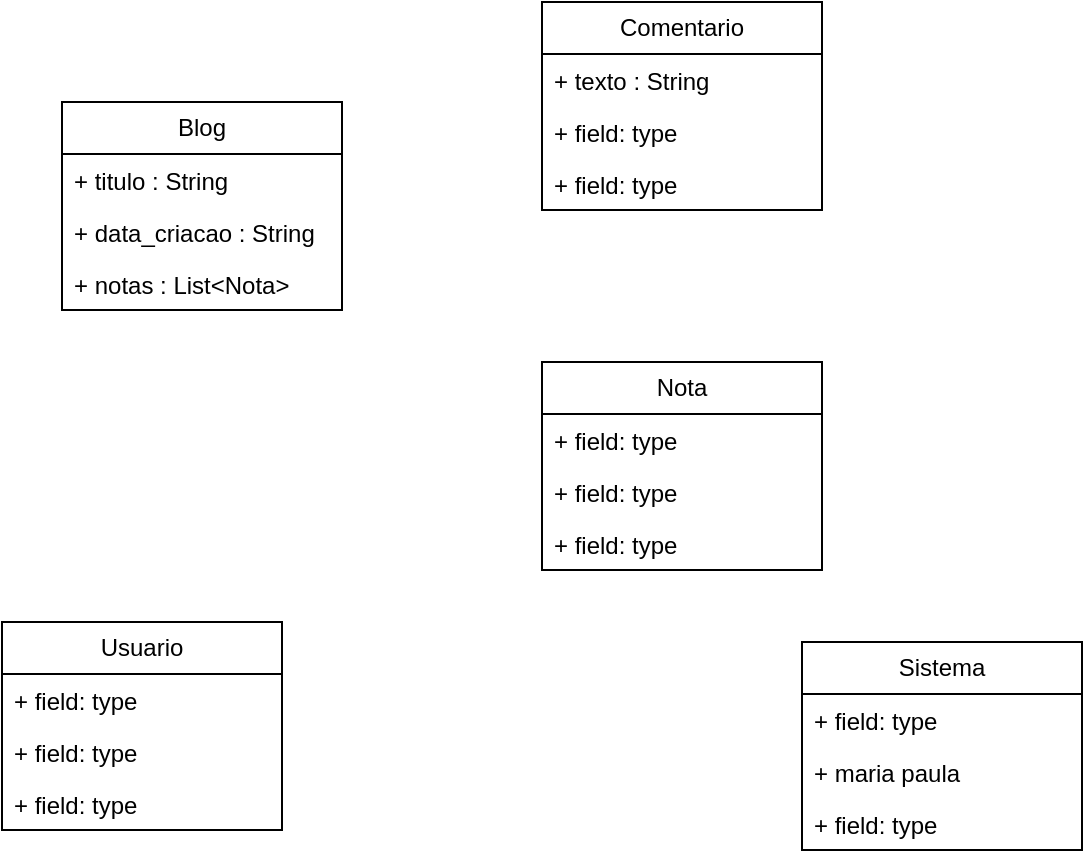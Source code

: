 <mxfile version="24.2.2" type="github">
  <diagram name="Página-1" id="iyrrCP6TEywEejSo60nh">
    <mxGraphModel dx="1050" dy="557" grid="1" gridSize="10" guides="1" tooltips="1" connect="1" arrows="1" fold="1" page="1" pageScale="1" pageWidth="827" pageHeight="1169" math="0" shadow="0">
      <root>
        <mxCell id="0" />
        <mxCell id="1" parent="0" />
        <mxCell id="DDcHHQ2G3Tn5dd6eih1u-1" value="Nota" style="swimlane;fontStyle=0;childLayout=stackLayout;horizontal=1;startSize=26;fillColor=none;horizontalStack=0;resizeParent=1;resizeParentMax=0;resizeLast=0;collapsible=1;marginBottom=0;whiteSpace=wrap;html=1;" vertex="1" parent="1">
          <mxGeometry x="340" y="240" width="140" height="104" as="geometry" />
        </mxCell>
        <mxCell id="DDcHHQ2G3Tn5dd6eih1u-2" value="+ field: type" style="text;strokeColor=none;fillColor=none;align=left;verticalAlign=top;spacingLeft=4;spacingRight=4;overflow=hidden;rotatable=0;points=[[0,0.5],[1,0.5]];portConstraint=eastwest;whiteSpace=wrap;html=1;" vertex="1" parent="DDcHHQ2G3Tn5dd6eih1u-1">
          <mxGeometry y="26" width="140" height="26" as="geometry" />
        </mxCell>
        <mxCell id="DDcHHQ2G3Tn5dd6eih1u-3" value="+ field: type" style="text;strokeColor=none;fillColor=none;align=left;verticalAlign=top;spacingLeft=4;spacingRight=4;overflow=hidden;rotatable=0;points=[[0,0.5],[1,0.5]];portConstraint=eastwest;whiteSpace=wrap;html=1;" vertex="1" parent="DDcHHQ2G3Tn5dd6eih1u-1">
          <mxGeometry y="52" width="140" height="26" as="geometry" />
        </mxCell>
        <mxCell id="DDcHHQ2G3Tn5dd6eih1u-4" value="+ field: type" style="text;strokeColor=none;fillColor=none;align=left;verticalAlign=top;spacingLeft=4;spacingRight=4;overflow=hidden;rotatable=0;points=[[0,0.5],[1,0.5]];portConstraint=eastwest;whiteSpace=wrap;html=1;" vertex="1" parent="DDcHHQ2G3Tn5dd6eih1u-1">
          <mxGeometry y="78" width="140" height="26" as="geometry" />
        </mxCell>
        <mxCell id="DDcHHQ2G3Tn5dd6eih1u-5" value="Blog" style="swimlane;fontStyle=0;childLayout=stackLayout;horizontal=1;startSize=26;fillColor=none;horizontalStack=0;resizeParent=1;resizeParentMax=0;resizeLast=0;collapsible=1;marginBottom=0;whiteSpace=wrap;html=1;" vertex="1" parent="1">
          <mxGeometry x="100" y="110" width="140" height="104" as="geometry" />
        </mxCell>
        <mxCell id="DDcHHQ2G3Tn5dd6eih1u-6" value="+ titulo : String" style="text;strokeColor=none;fillColor=none;align=left;verticalAlign=top;spacingLeft=4;spacingRight=4;overflow=hidden;rotatable=0;points=[[0,0.5],[1,0.5]];portConstraint=eastwest;whiteSpace=wrap;html=1;" vertex="1" parent="DDcHHQ2G3Tn5dd6eih1u-5">
          <mxGeometry y="26" width="140" height="26" as="geometry" />
        </mxCell>
        <mxCell id="DDcHHQ2G3Tn5dd6eih1u-7" value="+ data_criacao : String" style="text;strokeColor=none;fillColor=none;align=left;verticalAlign=top;spacingLeft=4;spacingRight=4;overflow=hidden;rotatable=0;points=[[0,0.5],[1,0.5]];portConstraint=eastwest;whiteSpace=wrap;html=1;" vertex="1" parent="DDcHHQ2G3Tn5dd6eih1u-5">
          <mxGeometry y="52" width="140" height="26" as="geometry" />
        </mxCell>
        <mxCell id="DDcHHQ2G3Tn5dd6eih1u-8" value="+ notas : List&amp;lt;Nota&amp;gt;" style="text;strokeColor=none;fillColor=none;align=left;verticalAlign=top;spacingLeft=4;spacingRight=4;overflow=hidden;rotatable=0;points=[[0,0.5],[1,0.5]];portConstraint=eastwest;whiteSpace=wrap;html=1;" vertex="1" parent="DDcHHQ2G3Tn5dd6eih1u-5">
          <mxGeometry y="78" width="140" height="26" as="geometry" />
        </mxCell>
        <mxCell id="DDcHHQ2G3Tn5dd6eih1u-9" value="Comentario" style="swimlane;fontStyle=0;childLayout=stackLayout;horizontal=1;startSize=26;fillColor=none;horizontalStack=0;resizeParent=1;resizeParentMax=0;resizeLast=0;collapsible=1;marginBottom=0;whiteSpace=wrap;html=1;" vertex="1" parent="1">
          <mxGeometry x="340" y="60" width="140" height="104" as="geometry" />
        </mxCell>
        <mxCell id="DDcHHQ2G3Tn5dd6eih1u-10" value="+ texto : String" style="text;strokeColor=none;fillColor=none;align=left;verticalAlign=top;spacingLeft=4;spacingRight=4;overflow=hidden;rotatable=0;points=[[0,0.5],[1,0.5]];portConstraint=eastwest;whiteSpace=wrap;html=1;" vertex="1" parent="DDcHHQ2G3Tn5dd6eih1u-9">
          <mxGeometry y="26" width="140" height="26" as="geometry" />
        </mxCell>
        <mxCell id="DDcHHQ2G3Tn5dd6eih1u-11" value="+ field: type" style="text;strokeColor=none;fillColor=none;align=left;verticalAlign=top;spacingLeft=4;spacingRight=4;overflow=hidden;rotatable=0;points=[[0,0.5],[1,0.5]];portConstraint=eastwest;whiteSpace=wrap;html=1;" vertex="1" parent="DDcHHQ2G3Tn5dd6eih1u-9">
          <mxGeometry y="52" width="140" height="26" as="geometry" />
        </mxCell>
        <mxCell id="DDcHHQ2G3Tn5dd6eih1u-12" value="+ field: type" style="text;strokeColor=none;fillColor=none;align=left;verticalAlign=top;spacingLeft=4;spacingRight=4;overflow=hidden;rotatable=0;points=[[0,0.5],[1,0.5]];portConstraint=eastwest;whiteSpace=wrap;html=1;" vertex="1" parent="DDcHHQ2G3Tn5dd6eih1u-9">
          <mxGeometry y="78" width="140" height="26" as="geometry" />
        </mxCell>
        <mxCell id="DDcHHQ2G3Tn5dd6eih1u-13" value="Usuario" style="swimlane;fontStyle=0;childLayout=stackLayout;horizontal=1;startSize=26;fillColor=none;horizontalStack=0;resizeParent=1;resizeParentMax=0;resizeLast=0;collapsible=1;marginBottom=0;whiteSpace=wrap;html=1;" vertex="1" parent="1">
          <mxGeometry x="70" y="370" width="140" height="104" as="geometry" />
        </mxCell>
        <mxCell id="DDcHHQ2G3Tn5dd6eih1u-14" value="+ field: type" style="text;strokeColor=none;fillColor=none;align=left;verticalAlign=top;spacingLeft=4;spacingRight=4;overflow=hidden;rotatable=0;points=[[0,0.5],[1,0.5]];portConstraint=eastwest;whiteSpace=wrap;html=1;" vertex="1" parent="DDcHHQ2G3Tn5dd6eih1u-13">
          <mxGeometry y="26" width="140" height="26" as="geometry" />
        </mxCell>
        <mxCell id="DDcHHQ2G3Tn5dd6eih1u-15" value="+ field: type" style="text;strokeColor=none;fillColor=none;align=left;verticalAlign=top;spacingLeft=4;spacingRight=4;overflow=hidden;rotatable=0;points=[[0,0.5],[1,0.5]];portConstraint=eastwest;whiteSpace=wrap;html=1;" vertex="1" parent="DDcHHQ2G3Tn5dd6eih1u-13">
          <mxGeometry y="52" width="140" height="26" as="geometry" />
        </mxCell>
        <mxCell id="DDcHHQ2G3Tn5dd6eih1u-16" value="+ field: type" style="text;strokeColor=none;fillColor=none;align=left;verticalAlign=top;spacingLeft=4;spacingRight=4;overflow=hidden;rotatable=0;points=[[0,0.5],[1,0.5]];portConstraint=eastwest;whiteSpace=wrap;html=1;" vertex="1" parent="DDcHHQ2G3Tn5dd6eih1u-13">
          <mxGeometry y="78" width="140" height="26" as="geometry" />
        </mxCell>
        <mxCell id="DDcHHQ2G3Tn5dd6eih1u-17" value="Sistema" style="swimlane;fontStyle=0;childLayout=stackLayout;horizontal=1;startSize=26;fillColor=none;horizontalStack=0;resizeParent=1;resizeParentMax=0;resizeLast=0;collapsible=1;marginBottom=0;whiteSpace=wrap;html=1;" vertex="1" parent="1">
          <mxGeometry x="470" y="380" width="140" height="104" as="geometry" />
        </mxCell>
        <mxCell id="DDcHHQ2G3Tn5dd6eih1u-18" value="+ field: type" style="text;strokeColor=none;fillColor=none;align=left;verticalAlign=top;spacingLeft=4;spacingRight=4;overflow=hidden;rotatable=0;points=[[0,0.5],[1,0.5]];portConstraint=eastwest;whiteSpace=wrap;html=1;" vertex="1" parent="DDcHHQ2G3Tn5dd6eih1u-17">
          <mxGeometry y="26" width="140" height="26" as="geometry" />
        </mxCell>
        <mxCell id="DDcHHQ2G3Tn5dd6eih1u-19" value="+ maria paula&amp;nbsp;" style="text;strokeColor=none;fillColor=none;align=left;verticalAlign=top;spacingLeft=4;spacingRight=4;overflow=hidden;rotatable=0;points=[[0,0.5],[1,0.5]];portConstraint=eastwest;whiteSpace=wrap;html=1;" vertex="1" parent="DDcHHQ2G3Tn5dd6eih1u-17">
          <mxGeometry y="52" width="140" height="26" as="geometry" />
        </mxCell>
        <mxCell id="DDcHHQ2G3Tn5dd6eih1u-20" value="+ field: type" style="text;strokeColor=none;fillColor=none;align=left;verticalAlign=top;spacingLeft=4;spacingRight=4;overflow=hidden;rotatable=0;points=[[0,0.5],[1,0.5]];portConstraint=eastwest;whiteSpace=wrap;html=1;" vertex="1" parent="DDcHHQ2G3Tn5dd6eih1u-17">
          <mxGeometry y="78" width="140" height="26" as="geometry" />
        </mxCell>
      </root>
    </mxGraphModel>
  </diagram>
</mxfile>
